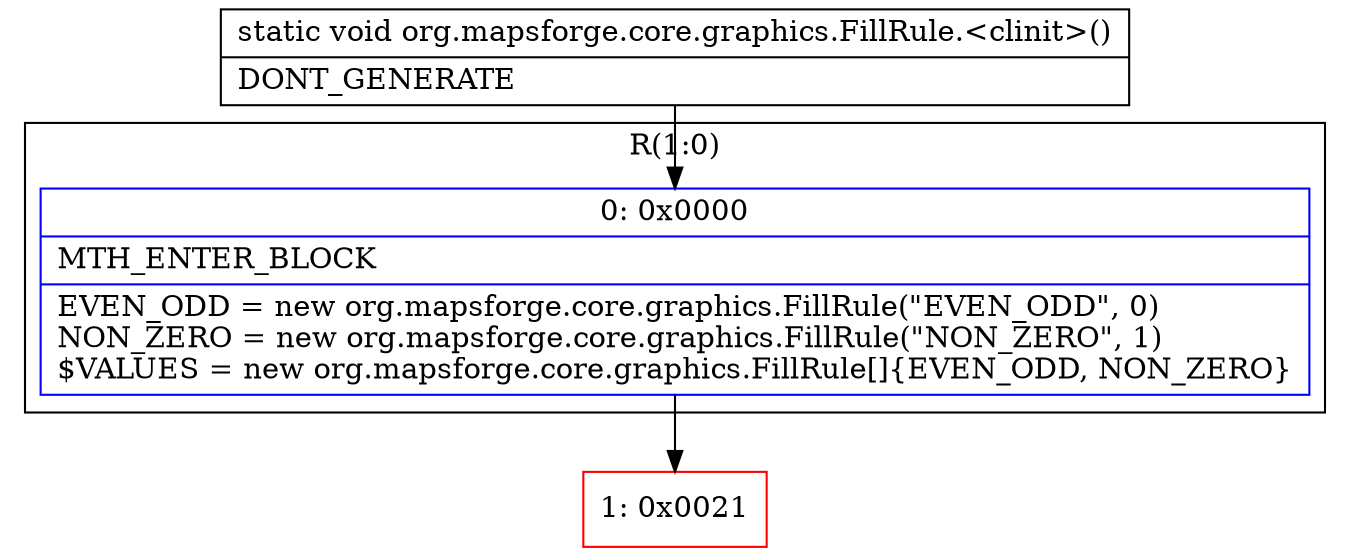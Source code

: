 digraph "CFG fororg.mapsforge.core.graphics.FillRule.\<clinit\>()V" {
subgraph cluster_Region_649525237 {
label = "R(1:0)";
node [shape=record,color=blue];
Node_0 [shape=record,label="{0\:\ 0x0000|MTH_ENTER_BLOCK\l|EVEN_ODD = new org.mapsforge.core.graphics.FillRule(\"EVEN_ODD\", 0)\lNON_ZERO = new org.mapsforge.core.graphics.FillRule(\"NON_ZERO\", 1)\l$VALUES = new org.mapsforge.core.graphics.FillRule[]\{EVEN_ODD, NON_ZERO\}\l}"];
}
Node_1 [shape=record,color=red,label="{1\:\ 0x0021}"];
MethodNode[shape=record,label="{static void org.mapsforge.core.graphics.FillRule.\<clinit\>()  | DONT_GENERATE\l}"];
MethodNode -> Node_0;
Node_0 -> Node_1;
}


